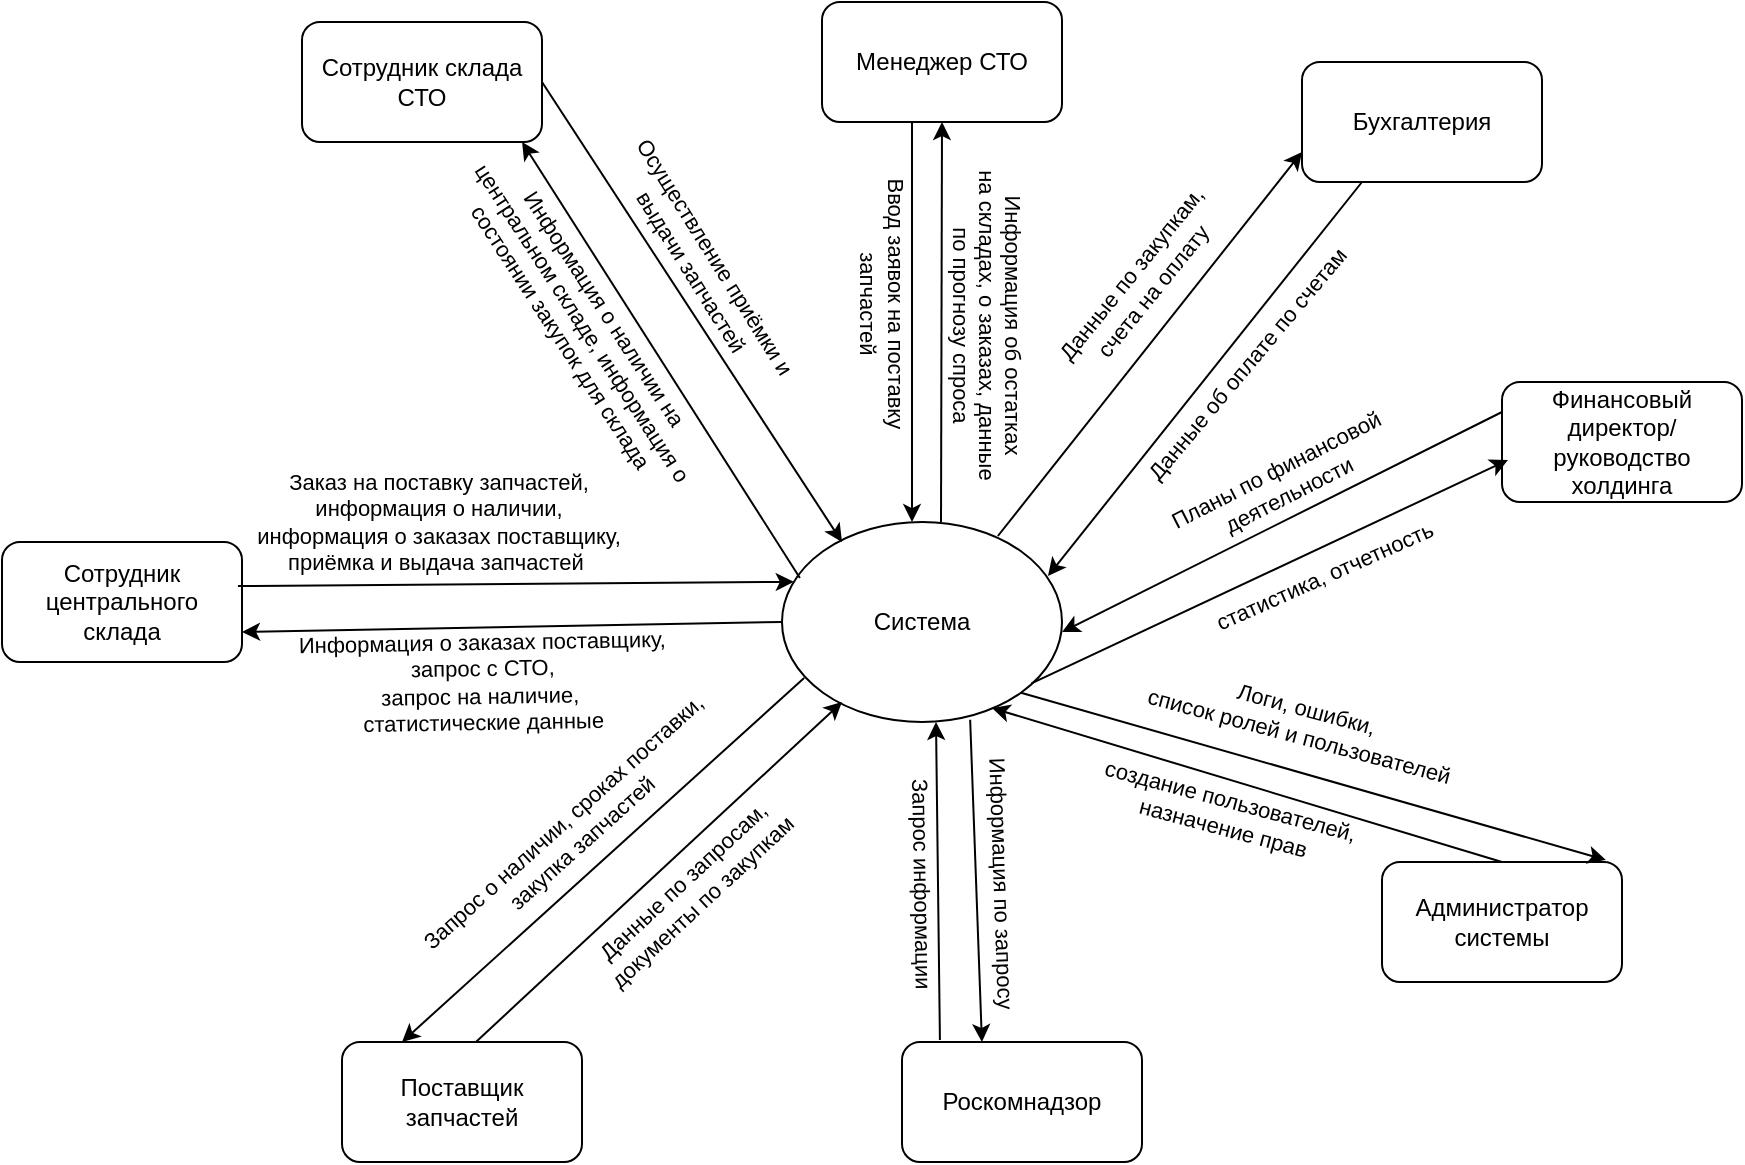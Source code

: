 <mxfile version="21.6.8" type="device">
  <diagram id="R2lEEEUBdFMjLlhIrx00" name="Page-1">
    <mxGraphModel dx="2268" dy="828" grid="1" gridSize="10" guides="1" tooltips="1" connect="1" arrows="1" fold="1" page="1" pageScale="1" pageWidth="850" pageHeight="1100" math="0" shadow="0" extFonts="Permanent Marker^https://fonts.googleapis.com/css?family=Permanent+Marker">
      <root>
        <mxCell id="0" />
        <mxCell id="1" parent="0" />
        <mxCell id="1dnU3uixtINABwG3OAUZ-8" value="Система" style="ellipse;whiteSpace=wrap;html=1;" parent="1" vertex="1">
          <mxGeometry x="360" y="370" width="140" height="100" as="geometry" />
        </mxCell>
        <mxCell id="ORAruu2829INZkp4m5q3-1" value="Сотрудник центрального склада" style="rounded=1;whiteSpace=wrap;html=1;" parent="1" vertex="1">
          <mxGeometry x="-30" y="380" width="120" height="60" as="geometry" />
        </mxCell>
        <mxCell id="ORAruu2829INZkp4m5q3-12" style="rounded=0;orthogonalLoop=1;jettySize=auto;html=1;" parent="1" edge="1">
          <mxGeometry relative="1" as="geometry">
            <mxPoint x="240" y="150" as="sourcePoint" />
            <mxPoint x="390" y="380" as="targetPoint" />
          </mxGeometry>
        </mxCell>
        <mxCell id="ORAruu2829INZkp4m5q3-13" value="Осуществление приёмки и&lt;br&gt;выдачи запчастей" style="edgeLabel;html=1;align=center;verticalAlign=middle;resizable=0;points=[];rotation=58;" parent="ORAruu2829INZkp4m5q3-12" vertex="1" connectable="0">
          <mxGeometry x="-0.05" y="-1" relative="1" as="geometry">
            <mxPoint x="10" y="-19" as="offset" />
          </mxGeometry>
        </mxCell>
        <mxCell id="ORAruu2829INZkp4m5q3-2" value="Сотрудник склада СТО" style="rounded=1;whiteSpace=wrap;html=1;" parent="1" vertex="1">
          <mxGeometry x="120" y="120" width="120" height="60" as="geometry" />
        </mxCell>
        <mxCell id="ORAruu2829INZkp4m5q3-10" style="edgeStyle=orthogonalEdgeStyle;rounded=0;orthogonalLoop=1;jettySize=auto;html=1;" parent="1" edge="1">
          <mxGeometry relative="1" as="geometry">
            <mxPoint x="425" y="167.94" as="sourcePoint" />
            <mxPoint x="425.0" y="370.003" as="targetPoint" />
            <Array as="points">
              <mxPoint x="425.9" y="327.94" />
              <mxPoint x="425.9" y="327.94" />
            </Array>
          </mxGeometry>
        </mxCell>
        <mxCell id="ORAruu2829INZkp4m5q3-11" value="Ввод заявок на поставку&lt;br&gt;запчастей" style="edgeLabel;html=1;align=center;verticalAlign=middle;resizable=0;points=[];rotation=90;" parent="ORAruu2829INZkp4m5q3-10" vertex="1" connectable="0">
          <mxGeometry x="-0.109" y="1" relative="1" as="geometry">
            <mxPoint x="-16" y="2" as="offset" />
          </mxGeometry>
        </mxCell>
        <mxCell id="ORAruu2829INZkp4m5q3-3" value="Менеджер СТО" style="rounded=1;whiteSpace=wrap;html=1;" parent="1" vertex="1">
          <mxGeometry x="380" y="110" width="120" height="60" as="geometry" />
        </mxCell>
        <mxCell id="ORAruu2829INZkp4m5q3-4" value="Бухгалтерия" style="rounded=1;whiteSpace=wrap;html=1;" parent="1" vertex="1">
          <mxGeometry x="620" y="140" width="120" height="60" as="geometry" />
        </mxCell>
        <mxCell id="ORAruu2829INZkp4m5q3-5" value="Финансовый директор/руководство холдинга" style="rounded=1;whiteSpace=wrap;html=1;" parent="1" vertex="1">
          <mxGeometry x="720" y="300" width="120" height="60" as="geometry" />
        </mxCell>
        <mxCell id="ORAruu2829INZkp4m5q3-6" value="Администратор системы" style="rounded=1;whiteSpace=wrap;html=1;" parent="1" vertex="1">
          <mxGeometry x="660" y="540" width="120" height="60" as="geometry" />
        </mxCell>
        <mxCell id="ORAruu2829INZkp4m5q3-7" value="Поставщик запчастей" style="rounded=1;whiteSpace=wrap;html=1;" parent="1" vertex="1">
          <mxGeometry x="140" y="630" width="120" height="60" as="geometry" />
        </mxCell>
        <mxCell id="ORAruu2829INZkp4m5q3-8" value="" style="endArrow=classic;html=1;rounded=0;entryX=0.5;entryY=1;entryDx=0;entryDy=0;" parent="1" target="ORAruu2829INZkp4m5q3-3" edge="1">
          <mxGeometry width="50" height="50" relative="1" as="geometry">
            <mxPoint x="439.5" y="370" as="sourcePoint" />
            <mxPoint x="439.52" y="180" as="targetPoint" />
          </mxGeometry>
        </mxCell>
        <mxCell id="ORAruu2829INZkp4m5q3-9" value="Информация об остатках &lt;br style=&quot;font-size: 11px;&quot;&gt;на складах, о заказах, данные &lt;br style=&quot;font-size: 11px;&quot;&gt;по прогнозу спроса" style="edgeLabel;html=1;align=center;verticalAlign=middle;resizable=0;points=[];rotation=90;fontFamily=Helvetica;fontSize=11;fontStyle=0" parent="ORAruu2829INZkp4m5q3-8" vertex="1" connectable="0">
          <mxGeometry x="0.086" y="2" relative="1" as="geometry">
            <mxPoint x="25" y="9" as="offset" />
          </mxGeometry>
        </mxCell>
        <mxCell id="ORAruu2829INZkp4m5q3-16" value="" style="endArrow=classic;html=1;rounded=0;entryX=0.917;entryY=1;entryDx=0;entryDy=0;entryPerimeter=0;exitX=0.064;exitY=0.28;exitDx=0;exitDy=0;exitPerimeter=0;" parent="1" source="1dnU3uixtINABwG3OAUZ-8" target="ORAruu2829INZkp4m5q3-2" edge="1">
          <mxGeometry width="50" height="50" relative="1" as="geometry">
            <mxPoint x="570" y="460" as="sourcePoint" />
            <mxPoint x="620" y="410" as="targetPoint" />
          </mxGeometry>
        </mxCell>
        <mxCell id="ORAruu2829INZkp4m5q3-17" value="Информация о наличии на &lt;br&gt;центральном складе, информация о &lt;br&gt;состоянии закупок для склада" style="edgeLabel;html=1;align=center;verticalAlign=middle;resizable=0;points=[];rotation=57;" parent="ORAruu2829INZkp4m5q3-16" vertex="1" connectable="0">
          <mxGeometry x="0.12" relative="1" as="geometry">
            <mxPoint x="-31" y="-6" as="offset" />
          </mxGeometry>
        </mxCell>
        <mxCell id="ORAruu2829INZkp4m5q3-18" value="" style="endArrow=classic;html=1;rounded=0;exitX=0.983;exitY=0.367;exitDx=0;exitDy=0;exitPerimeter=0;entryX=0.042;entryY=0.299;entryDx=0;entryDy=0;entryPerimeter=0;" parent="1" source="ORAruu2829INZkp4m5q3-1" target="1dnU3uixtINABwG3OAUZ-8" edge="1">
          <mxGeometry width="50" height="50" relative="1" as="geometry">
            <mxPoint x="570" y="460" as="sourcePoint" />
            <mxPoint x="360" y="400" as="targetPoint" />
          </mxGeometry>
        </mxCell>
        <mxCell id="ORAruu2829INZkp4m5q3-19" value="Заказ на поставку запчастей,&lt;br&gt;информация о наличии,&lt;br&gt;информация о заказах поставщику,&lt;br&gt;приёмка и выдача запчастей&amp;nbsp;" style="edgeLabel;html=1;align=center;verticalAlign=middle;resizable=0;points=[];rotation=0;" parent="ORAruu2829INZkp4m5q3-18" vertex="1" connectable="0">
          <mxGeometry x="-0.017" relative="1" as="geometry">
            <mxPoint x="-37" y="-31" as="offset" />
          </mxGeometry>
        </mxCell>
        <mxCell id="ORAruu2829INZkp4m5q3-20" value="" style="endArrow=classic;html=1;rounded=0;entryX=1;entryY=0.75;entryDx=0;entryDy=0;exitX=0;exitY=0.5;exitDx=0;exitDy=0;" parent="1" source="1dnU3uixtINABwG3OAUZ-8" target="ORAruu2829INZkp4m5q3-1" edge="1">
          <mxGeometry width="50" height="50" relative="1" as="geometry">
            <mxPoint x="570" y="460" as="sourcePoint" />
            <mxPoint x="620" y="410" as="targetPoint" />
          </mxGeometry>
        </mxCell>
        <mxCell id="ORAruu2829INZkp4m5q3-21" value="Информация о заказах поставщику,&lt;br&gt;запрос с СТО,&lt;br&gt;запрос на наличие,&amp;nbsp;&lt;br&gt;статистические данные" style="edgeLabel;html=1;align=center;verticalAlign=middle;resizable=0;points=[];rotation=359;" parent="ORAruu2829INZkp4m5q3-20" vertex="1" connectable="0">
          <mxGeometry x="0.148" y="2" relative="1" as="geometry">
            <mxPoint x="5" y="25" as="offset" />
          </mxGeometry>
        </mxCell>
        <mxCell id="ORAruu2829INZkp4m5q3-22" value="" style="endArrow=classic;html=1;rounded=0;exitX=0.079;exitY=0.78;exitDx=0;exitDy=0;exitPerimeter=0;entryX=0.25;entryY=0;entryDx=0;entryDy=0;" parent="1" source="1dnU3uixtINABwG3OAUZ-8" target="ORAruu2829INZkp4m5q3-7" edge="1">
          <mxGeometry width="50" height="50" relative="1" as="geometry">
            <mxPoint x="570" y="460" as="sourcePoint" />
            <mxPoint x="620" y="410" as="targetPoint" />
          </mxGeometry>
        </mxCell>
        <mxCell id="ORAruu2829INZkp4m5q3-23" value="Запрос о наличии, сроках поставки,&lt;br&gt;закупка запчастей" style="edgeLabel;html=1;align=center;verticalAlign=middle;resizable=0;points=[];rotation=318;" parent="ORAruu2829INZkp4m5q3-22" vertex="1" connectable="0">
          <mxGeometry x="0.014" relative="1" as="geometry">
            <mxPoint x="-14" y="-15" as="offset" />
          </mxGeometry>
        </mxCell>
        <mxCell id="ORAruu2829INZkp4m5q3-24" value="" style="endArrow=classic;html=1;rounded=0;exitX=0.558;exitY=0;exitDx=0;exitDy=0;exitPerimeter=0;" parent="1" source="ORAruu2829INZkp4m5q3-7" edge="1">
          <mxGeometry width="50" height="50" relative="1" as="geometry">
            <mxPoint x="340" y="510" as="sourcePoint" />
            <mxPoint x="390" y="460" as="targetPoint" />
          </mxGeometry>
        </mxCell>
        <mxCell id="ORAruu2829INZkp4m5q3-25" value="Данные по запросам, &lt;br&gt;документы по закупкам" style="edgeLabel;html=1;align=center;verticalAlign=middle;resizable=0;points=[];rotation=317;" parent="ORAruu2829INZkp4m5q3-24" vertex="1" connectable="0">
          <mxGeometry x="0.04" y="-2" relative="1" as="geometry">
            <mxPoint x="11" y="12" as="offset" />
          </mxGeometry>
        </mxCell>
        <mxCell id="ORAruu2829INZkp4m5q3-26" value="" style="endArrow=classic;html=1;rounded=0;exitX=0.771;exitY=0.07;exitDx=0;exitDy=0;exitPerimeter=0;entryX=0;entryY=0.75;entryDx=0;entryDy=0;" parent="1" source="1dnU3uixtINABwG3OAUZ-8" target="ORAruu2829INZkp4m5q3-4" edge="1">
          <mxGeometry width="50" height="50" relative="1" as="geometry">
            <mxPoint x="570" y="460" as="sourcePoint" />
            <mxPoint x="620" y="410" as="targetPoint" />
          </mxGeometry>
        </mxCell>
        <mxCell id="ORAruu2829INZkp4m5q3-27" value="Данные по закупкам, &lt;br&gt;счета на оплату" style="edgeLabel;html=1;align=center;verticalAlign=middle;resizable=0;points=[];rotation=309;" parent="ORAruu2829INZkp4m5q3-26" vertex="1" connectable="0">
          <mxGeometry x="-0.216" y="2" relative="1" as="geometry">
            <mxPoint x="14" y="-50" as="offset" />
          </mxGeometry>
        </mxCell>
        <mxCell id="ORAruu2829INZkp4m5q3-28" value="" style="endArrow=classic;html=1;rounded=0;exitX=0.25;exitY=1;exitDx=0;exitDy=0;entryX=0.95;entryY=0.27;entryDx=0;entryDy=0;entryPerimeter=0;" parent="1" source="ORAruu2829INZkp4m5q3-4" target="1dnU3uixtINABwG3OAUZ-8" edge="1">
          <mxGeometry width="50" height="50" relative="1" as="geometry">
            <mxPoint x="570" y="460" as="sourcePoint" />
            <mxPoint x="490" y="400" as="targetPoint" />
          </mxGeometry>
        </mxCell>
        <mxCell id="ORAruu2829INZkp4m5q3-29" value="Данные об оплате по счетам" style="edgeLabel;html=1;align=center;verticalAlign=middle;resizable=0;points=[];rotation=310;" parent="ORAruu2829INZkp4m5q3-28" vertex="1" connectable="0">
          <mxGeometry x="0.336" relative="1" as="geometry">
            <mxPoint x="47" y="-41" as="offset" />
          </mxGeometry>
        </mxCell>
        <mxCell id="ORAruu2829INZkp4m5q3-30" value="" style="endArrow=classic;html=1;rounded=0;exitX=0;exitY=0.25;exitDx=0;exitDy=0;" parent="1" source="ORAruu2829INZkp4m5q3-5" edge="1">
          <mxGeometry width="50" height="50" relative="1" as="geometry">
            <mxPoint x="570" y="460" as="sourcePoint" />
            <mxPoint x="500" y="425" as="targetPoint" />
          </mxGeometry>
        </mxCell>
        <mxCell id="ORAruu2829INZkp4m5q3-31" value="Планы по финансовой &lt;br&gt;деятельности" style="edgeLabel;html=1;align=center;verticalAlign=middle;resizable=0;points=[];rotation=333;" parent="ORAruu2829INZkp4m5q3-30" vertex="1" connectable="0">
          <mxGeometry x="0.35" y="-1" relative="1" as="geometry">
            <mxPoint x="39" y="-38" as="offset" />
          </mxGeometry>
        </mxCell>
        <mxCell id="ORAruu2829INZkp4m5q3-32" value="" style="endArrow=classic;html=1;rounded=0;entryX=0.025;entryY=0.65;entryDx=0;entryDy=0;entryPerimeter=0;exitX=0.891;exitY=0.807;exitDx=0;exitDy=0;exitPerimeter=0;" parent="1" source="1dnU3uixtINABwG3OAUZ-8" target="ORAruu2829INZkp4m5q3-5" edge="1">
          <mxGeometry width="50" height="50" relative="1" as="geometry">
            <mxPoint x="490" y="450" as="sourcePoint" />
            <mxPoint x="620" y="410" as="targetPoint" />
          </mxGeometry>
        </mxCell>
        <mxCell id="ORAruu2829INZkp4m5q3-33" value="статистика, отчетность" style="edgeLabel;html=1;align=center;verticalAlign=middle;resizable=0;points=[];rotation=336;" parent="ORAruu2829INZkp4m5q3-32" vertex="1" connectable="0">
          <mxGeometry x="0.151" y="-2" relative="1" as="geometry">
            <mxPoint x="8" y="9" as="offset" />
          </mxGeometry>
        </mxCell>
        <mxCell id="ORAruu2829INZkp4m5q3-34" value="" style="endArrow=classic;html=1;rounded=0;entryX=0.933;entryY=-0.017;entryDx=0;entryDy=0;entryPerimeter=0;exitX=1;exitY=1;exitDx=0;exitDy=0;" parent="1" source="1dnU3uixtINABwG3OAUZ-8" target="ORAruu2829INZkp4m5q3-6" edge="1">
          <mxGeometry width="50" height="50" relative="1" as="geometry">
            <mxPoint x="570" y="460" as="sourcePoint" />
            <mxPoint x="620" y="410" as="targetPoint" />
          </mxGeometry>
        </mxCell>
        <mxCell id="ORAruu2829INZkp4m5q3-37" value="Логи, ошибки,&lt;br&gt;список ролей и пользователей" style="edgeLabel;html=1;align=center;verticalAlign=middle;resizable=0;points=[];rotation=15;" parent="ORAruu2829INZkp4m5q3-34" vertex="1" connectable="0">
          <mxGeometry x="0.064" y="1" relative="1" as="geometry">
            <mxPoint x="-16" y="-29" as="offset" />
          </mxGeometry>
        </mxCell>
        <mxCell id="ORAruu2829INZkp4m5q3-38" value="" style="endArrow=classic;html=1;rounded=0;exitX=0.5;exitY=0;exitDx=0;exitDy=0;entryX=0.75;entryY=0.93;entryDx=0;entryDy=0;entryPerimeter=0;" parent="1" source="ORAruu2829INZkp4m5q3-6" target="1dnU3uixtINABwG3OAUZ-8" edge="1">
          <mxGeometry width="50" height="50" relative="1" as="geometry">
            <mxPoint x="570" y="460" as="sourcePoint" />
            <mxPoint x="440" y="460" as="targetPoint" />
          </mxGeometry>
        </mxCell>
        <mxCell id="ORAruu2829INZkp4m5q3-39" value="создание пользователей,&lt;br&gt;назначение прав" style="edgeLabel;html=1;align=center;verticalAlign=middle;resizable=0;points=[];rotation=15;" parent="ORAruu2829INZkp4m5q3-38" vertex="1" connectable="0">
          <mxGeometry x="0.251" y="2" relative="1" as="geometry">
            <mxPoint x="22" y="22" as="offset" />
          </mxGeometry>
        </mxCell>
        <mxCell id="bp6UnvGL2NZW7SLAJsJS-1" value="Роскомнадзор" style="rounded=1;whiteSpace=wrap;html=1;" vertex="1" parent="1">
          <mxGeometry x="420" y="630" width="120" height="60" as="geometry" />
        </mxCell>
        <mxCell id="bp6UnvGL2NZW7SLAJsJS-2" value="" style="endArrow=classic;html=1;rounded=0;exitX=0.158;exitY=-0.017;exitDx=0;exitDy=0;exitPerimeter=0;entryX=0.55;entryY=1;entryDx=0;entryDy=0;entryPerimeter=0;" edge="1" parent="1" source="bp6UnvGL2NZW7SLAJsJS-1" target="1dnU3uixtINABwG3OAUZ-8">
          <mxGeometry width="50" height="50" relative="1" as="geometry">
            <mxPoint x="470" y="450" as="sourcePoint" />
            <mxPoint x="440" y="470" as="targetPoint" />
          </mxGeometry>
        </mxCell>
        <mxCell id="bp6UnvGL2NZW7SLAJsJS-5" value="Запрос информации" style="edgeLabel;html=1;align=center;verticalAlign=middle;resizable=0;points=[];rotation=89;" vertex="1" connectable="0" parent="bp6UnvGL2NZW7SLAJsJS-2">
          <mxGeometry x="0.032" y="1" relative="1" as="geometry">
            <mxPoint x="-7" y="3" as="offset" />
          </mxGeometry>
        </mxCell>
        <mxCell id="bp6UnvGL2NZW7SLAJsJS-3" value="" style="endArrow=classic;html=1;rounded=0;exitX=0.672;exitY=0.989;exitDx=0;exitDy=0;exitPerimeter=0;entryX=0.333;entryY=0.167;entryDx=0;entryDy=0;entryPerimeter=0;" edge="1" parent="1" source="1dnU3uixtINABwG3OAUZ-8">
          <mxGeometry width="50" height="50" relative="1" as="geometry">
            <mxPoint x="453.94" y="461.98" as="sourcePoint" />
            <mxPoint x="459.96" y="630" as="targetPoint" />
          </mxGeometry>
        </mxCell>
        <mxCell id="bp6UnvGL2NZW7SLAJsJS-4" value="Информация по запросу" style="edgeLabel;html=1;align=center;verticalAlign=middle;resizable=0;points=[];rotation=88;" vertex="1" connectable="0" parent="bp6UnvGL2NZW7SLAJsJS-3">
          <mxGeometry x="-0.178" y="3" relative="1" as="geometry">
            <mxPoint x="11" y="15" as="offset" />
          </mxGeometry>
        </mxCell>
      </root>
    </mxGraphModel>
  </diagram>
</mxfile>
